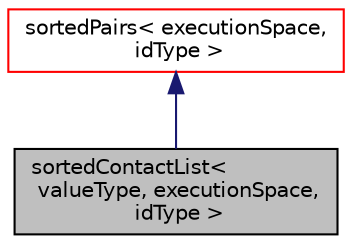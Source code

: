 digraph "sortedContactList&lt; valueType, executionSpace, idType &gt;"
{
 // LATEX_PDF_SIZE
  edge [fontname="Helvetica",fontsize="10",labelfontname="Helvetica",labelfontsize="10"];
  node [fontname="Helvetica",fontsize="10",shape=record];
  Node1 [label="sortedContactList\<\l valueType, executionSpace,\l idType \>",height=0.2,width=0.4,color="black", fillcolor="grey75", style="filled", fontcolor="black",tooltip=" "];
  Node2 -> Node1 [dir="back",color="midnightblue",fontsize="10",style="solid",fontname="Helvetica"];
  Node2 [label="sortedPairs\< executionSpace,\l idType \>",height=0.2,width=0.4,color="red", fillcolor="white", style="filled",URL="$classpFlow_1_1sortedPairs.html",tooltip=" "];
}
